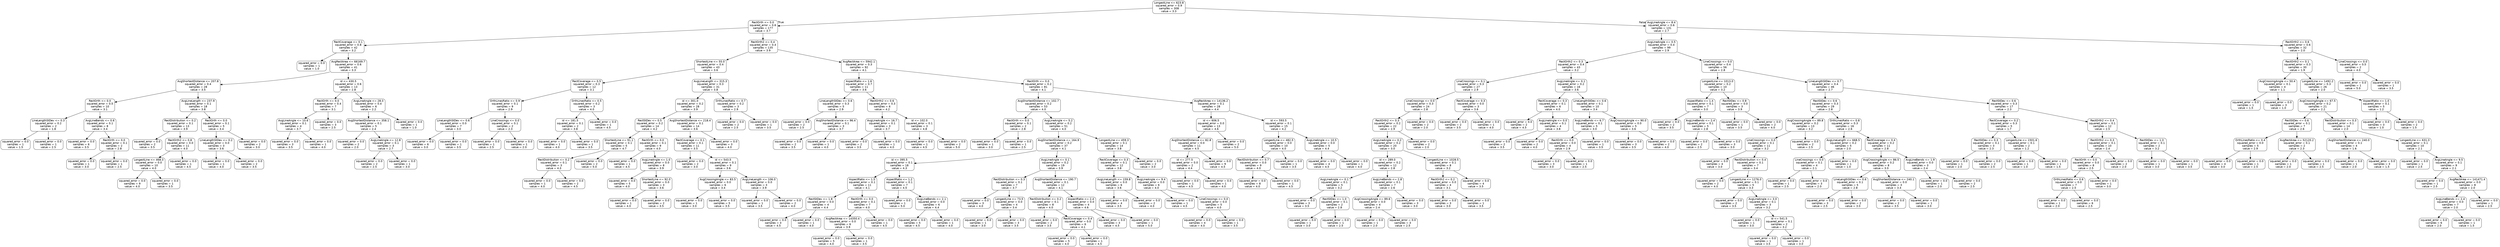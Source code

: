digraph Tree {
node [shape=box, style="rounded", color="black", fontname="helvetica"] ;
edge [fontname="helvetica"] ;
0 [label="LongestLine <= 623.8\nsquared_error = 0.9\nsamples = 308\nvalue = 3.3"] ;
1 [label="RectOrth <= 0.0\nsquared_error = 0.6\nsamples = 177\nvalue = 3.7"] ;
0 -> 1 [labeldistance=2.5, labelangle=45, headlabel="True"] ;
2 [label="RectCoverage <= 0.1\nsquared_error = 0.8\nsamples = 42\nvalue = 3.2"] ;
1 -> 2 ;
3 [label="squared_error = 0.0\nsamples = 1\nvalue = 1.0"] ;
2 -> 3 ;
4 [label="AvgRectArea <= 66169.7\nsquared_error = 0.6\nsamples = 41\nvalue = 3.3"] ;
2 -> 4 ;
5 [label="AvgShortestDistance <= 207.8\nsquared_error = 0.4\nsamples = 28\nvalue = 3.5"] ;
4 -> 5 ;
6 [label="RectOrth <= 0.0\nsquared_error = 0.5\nsamples = 10\nvalue = 3.1"] ;
5 -> 6 ;
7 [label="LineLengthStDev <= 0.3\nsquared_error = 0.2\nsamples = 2\nvalue = 1.8"] ;
6 -> 7 ;
8 [label="squared_error = 0.0\nsamples = 1\nvalue = 1.5"] ;
7 -> 8 ;
9 [label="squared_error = 0.0\nsamples = 1\nvalue = 2.5"] ;
7 -> 9 ;
10 [label="AvgLineBends <= 0.6\nsquared_error = 0.1\nsamples = 8\nvalue = 3.4"] ;
6 -> 10 ;
11 [label="squared_error = 0.0\nsamples = 6\nvalue = 3.5"] ;
10 -> 11 ;
12 [label="RectOrth <= 0.0\nsquared_error = 0.1\nsamples = 2\nvalue = 2.8"] ;
10 -> 12 ;
13 [label="squared_error = 0.0\nsamples = 1\nvalue = 3.0"] ;
12 -> 13 ;
14 [label="squared_error = 0.0\nsamples = 1\nvalue = 2.5"] ;
12 -> 14 ;
15 [label="AvgLineLength <= 237.9\nsquared_error = 0.1\nsamples = 18\nvalue = 3.8"] ;
5 -> 15 ;
16 [label="RectDistribution <= 0.2\nsquared_error = 0.1\nsamples = 13\nvalue = 3.9"] ;
15 -> 16 ;
17 [label="squared_error = 0.0\nsamples = 2\nvalue = 3.5"] ;
16 -> 17 ;
18 [label="RectOrth2 <= 0.8\nsquared_error = 0.0\nsamples = 11\nvalue = 4.0"] ;
16 -> 18 ;
19 [label="LongestLine <= 468.3\nsquared_error = 0.0\nsamples = 10\nvalue = 4.0"] ;
18 -> 19 ;
20 [label="squared_error = 0.0\nsamples = 9\nvalue = 4.0"] ;
19 -> 20 ;
21 [label="squared_error = 0.0\nsamples = 1\nvalue = 3.5"] ;
19 -> 21 ;
22 [label="squared_error = 0.0\nsamples = 1\nvalue = 4.5"] ;
18 -> 22 ;
23 [label="RectOrth <= 0.0\nsquared_error = 0.1\nsamples = 5\nvalue = 3.4"] ;
15 -> 23 ;
24 [label="LineLengthStDev <= 0.2\nsquared_error = 0.0\nsamples = 3\nvalue = 3.6"] ;
23 -> 24 ;
25 [label="squared_error = 0.0\nsamples = 1\nvalue = 4.0"] ;
24 -> 25 ;
26 [label="squared_error = 0.0\nsamples = 2\nvalue = 3.5"] ;
24 -> 26 ;
27 [label="squared_error = 0.0\nsamples = 2\nvalue = 3.0"] ;
23 -> 27 ;
28 [label="id <= 430.5\nsquared_error = 0.6\nsamples = 13\nvalue = 2.8"] ;
4 -> 28 ;
29 [label="RectOrth <= 0.0\nsquared_error = 0.4\nsamples = 7\nvalue = 3.1"] ;
28 -> 29 ;
30 [label="AvgLineAngle <= 10.6\nsquared_error = 0.1\nsamples = 4\nvalue = 3.7"] ;
29 -> 30 ;
31 [label="squared_error = 0.0\nsamples = 3\nvalue = 3.5"] ;
30 -> 31 ;
32 [label="squared_error = 0.0\nsamples = 1\nvalue = 4.0"] ;
30 -> 32 ;
33 [label="squared_error = 0.0\nsamples = 3\nvalue = 2.5"] ;
29 -> 33 ;
34 [label="AvgLineAngle <= 28.3\nsquared_error = 0.4\nsamples = 6\nvalue = 2.2"] ;
28 -> 34 ;
35 [label="AvgShortestDistance <= 358.1\nsquared_error = 0.1\nsamples = 5\nvalue = 2.4"] ;
34 -> 35 ;
36 [label="squared_error = 0.0\nsamples = 2\nvalue = 2.0"] ;
35 -> 36 ;
37 [label="AvgLineAngle <= 12.8\nsquared_error = 0.1\nsamples = 3\nvalue = 2.7"] ;
35 -> 37 ;
38 [label="squared_error = 0.0\nsamples = 2\nvalue = 2.5"] ;
37 -> 38 ;
39 [label="squared_error = 0.0\nsamples = 1\nvalue = 3.0"] ;
37 -> 39 ;
40 [label="squared_error = 0.0\nsamples = 1\nvalue = 1.0"] ;
34 -> 40 ;
41 [label="RectOrth2 <= 0.4\nsquared_error = 0.4\nsamples = 135\nvalue = 3.9"] ;
1 -> 41 ;
42 [label="ShortestLine <= 55.0\nsquared_error = 0.4\nsamples = 43\nvalue = 3.6"] ;
41 -> 42 ;
43 [label="RectCoverage <= 0.5\nsquared_error = 0.3\nsamples = 12\nvalue = 3.1"] ;
42 -> 43 ;
44 [label="OrthLinesRatio <= 0.9\nsquared_error = 0.1\nsamples = 9\nvalue = 2.9"] ;
43 -> 44 ;
45 [label="LineLengthStDev <= 0.6\nsquared_error = 0.0\nsamples = 7\nvalue = 3.0"] ;
44 -> 45 ;
46 [label="squared_error = 0.0\nsamples = 6\nvalue = 3.0"] ;
45 -> 46 ;
47 [label="squared_error = 0.0\nsamples = 1\nvalue = 3.5"] ;
45 -> 47 ;
48 [label="LineCrossings <= 0.0\nsquared_error = 0.1\nsamples = 2\nvalue = 2.3"] ;
44 -> 48 ;
49 [label="squared_error = 0.0\nsamples = 1\nvalue = 2.5"] ;
48 -> 49 ;
50 [label="squared_error = 0.0\nsamples = 1\nvalue = 2.0"] ;
48 -> 50 ;
51 [label="OrthLinesRatio <= 0.5\nsquared_error = 0.2\nsamples = 3\nvalue = 4.0"] ;
43 -> 51 ;
52 [label="id <= 181.5\nsquared_error = 0.1\nsamples = 2\nvalue = 3.8"] ;
51 -> 52 ;
53 [label="squared_error = 0.0\nsamples = 1\nvalue = 4.0"] ;
52 -> 53 ;
54 [label="squared_error = 0.0\nsamples = 1\nvalue = 3.5"] ;
52 -> 54 ;
55 [label="squared_error = 0.0\nsamples = 1\nvalue = 4.5"] ;
51 -> 55 ;
56 [label="AvgLineLength <= 315.3\nsquared_error = 0.3\nsamples = 31\nvalue = 3.8"] ;
42 -> 56 ;
57 [label="id <= 301.0\nsquared_error = 0.2\nsamples = 28\nvalue = 3.9"] ;
56 -> 57 ;
58 [label="RectStDev <= 0.5\nsquared_error = 0.2\nsamples = 14\nvalue = 4.2"] ;
57 -> 58 ;
59 [label="ShortestLine <= 91.1\nsquared_error = 0.1\nsamples = 5\nvalue = 4.7"] ;
58 -> 59 ;
60 [label="RectDistribution <= 0.2\nsquared_error = 0.1\nsamples = 3\nvalue = 4.3"] ;
59 -> 60 ;
61 [label="squared_error = 0.0\nsamples = 1\nvalue = 4.0"] ;
60 -> 61 ;
62 [label="squared_error = 0.0\nsamples = 2\nvalue = 4.5"] ;
60 -> 62 ;
63 [label="squared_error = 0.0\nsamples = 2\nvalue = 5.0"] ;
59 -> 63 ;
64 [label="RectOrth <= 0.0\nsquared_error = 0.1\nsamples = 9\nvalue = 4.0"] ;
58 -> 64 ;
65 [label="squared_error = 0.0\nsamples = 1\nvalue = 4.5"] ;
64 -> 65 ;
66 [label="AvgLineAngle <= 1.0\nsquared_error = 0.0\nsamples = 8\nvalue = 3.9"] ;
64 -> 66 ;
67 [label="squared_error = 0.0\nsamples = 5\nvalue = 4.0"] ;
66 -> 67 ;
68 [label="ShortestLine <= 92.0\nsquared_error = 0.0\nsamples = 3\nvalue = 3.6"] ;
66 -> 68 ;
69 [label="squared_error = 0.0\nsamples = 1\nvalue = 4.0"] ;
68 -> 69 ;
70 [label="squared_error = 0.0\nsamples = 2\nvalue = 3.5"] ;
68 -> 70 ;
71 [label="AvgShortestDistance <= 218.4\nsquared_error = 0.1\nsamples = 14\nvalue = 3.6"] ;
57 -> 71 ;
72 [label="RectCoverage <= 0.1\nsquared_error = 0.1\nsamples = 11\nvalue = 3.5"] ;
71 -> 72 ;
73 [label="squared_error = 0.0\nsamples = 2\nvalue = 3.0"] ;
72 -> 73 ;
74 [label="id <= 543.5\nsquared_error = 0.1\nsamples = 9\nvalue = 3.6"] ;
72 -> 74 ;
75 [label="AvgCrossingAngle <= 83.5\nsquared_error = 0.0\nsamples = 6\nvalue = 3.4"] ;
74 -> 75 ;
76 [label="squared_error = 0.0\nsamples = 1\nvalue = 3.0"] ;
75 -> 76 ;
77 [label="squared_error = 0.0\nsamples = 5\nvalue = 3.5"] ;
75 -> 77 ;
78 [label="AvgLineLength <= 106.0\nsquared_error = 0.0\nsamples = 3\nvalue = 3.9"] ;
74 -> 78 ;
79 [label="squared_error = 0.0\nsamples = 1\nvalue = 3.5"] ;
78 -> 79 ;
80 [label="squared_error = 0.0\nsamples = 2\nvalue = 4.0"] ;
78 -> 80 ;
81 [label="squared_error = 0.0\nsamples = 3\nvalue = 4.0"] ;
71 -> 81 ;
82 [label="OrthLinesRatio <= 0.7\nsquared_error = 0.2\nsamples = 3\nvalue = 2.9"] ;
56 -> 82 ;
83 [label="squared_error = 0.0\nsamples = 2\nvalue = 2.5"] ;
82 -> 83 ;
84 [label="squared_error = 0.0\nsamples = 1\nvalue = 3.5"] ;
82 -> 84 ;
85 [label="AvgRectArea <= 5942.1\nsquared_error = 0.3\nsamples = 92\nvalue = 4.1"] ;
41 -> 85 ;
86 [label="AspectRatio <= 1.6\nsquared_error = 0.7\nsamples = 11\nvalue = 3.6"] ;
85 -> 86 ;
87 [label="LineLengthStDev <= 0.6\nsquared_error = 0.3\nsamples = 5\nvalue = 2.9"] ;
86 -> 87 ;
88 [label="squared_error = 0.0\nsamples = 2\nvalue = 2.5"] ;
87 -> 88 ;
89 [label="AvgShortestDistance <= 96.4\nsquared_error = 0.1\nsamples = 3\nvalue = 3.7"] ;
87 -> 89 ;
90 [label="squared_error = 0.0\nsamples = 2\nvalue = 3.5"] ;
89 -> 90 ;
91 [label="squared_error = 0.0\nsamples = 1\nvalue = 4.0"] ;
89 -> 91 ;
92 [label="RectOrth2 <= 0.6\nsquared_error = 0.3\nsamples = 6\nvalue = 4.2"] ;
86 -> 92 ;
93 [label="AvgLineAngle <= 16.7\nsquared_error = 0.1\nsamples = 3\nvalue = 3.7"] ;
92 -> 93 ;
94 [label="squared_error = 0.0\nsamples = 2\nvalue = 3.5"] ;
93 -> 94 ;
95 [label="squared_error = 0.0\nsamples = 1\nvalue = 4.0"] ;
93 -> 95 ;
96 [label="id <= 102.0\nsquared_error = 0.1\nsamples = 3\nvalue = 4.8"] ;
92 -> 96 ;
97 [label="squared_error = 0.0\nsamples = 1\nvalue = 4.5"] ;
96 -> 97 ;
98 [label="squared_error = 0.0\nsamples = 2\nvalue = 5.0"] ;
96 -> 98 ;
99 [label="RectOrth <= 0.0\nsquared_error = 0.2\nsamples = 81\nvalue = 4.1"] ;
85 -> 99 ;
100 [label="AvgShortestDistance <= 102.7\nsquared_error = 0.2\nsamples = 53\nvalue = 4.0"] ;
99 -> 100 ;
101 [label="RectOrth <= 0.0\nsquared_error = 0.1\nsamples = 2\nvalue = 2.8"] ;
100 -> 101 ;
102 [label="squared_error = 0.0\nsamples = 1\nvalue = 3.0"] ;
101 -> 102 ;
103 [label="squared_error = 0.0\nsamples = 1\nvalue = 2.5"] ;
101 -> 103 ;
104 [label="AvgLineAngle <= 5.2\nsquared_error = 0.2\nsamples = 51\nvalue = 4.0"] ;
100 -> 104 ;
105 [label="AvgShortestDistance <= 164.9\nsquared_error = 0.2\nsamples = 37\nvalue = 4.1"] ;
104 -> 105 ;
106 [label="id <= 395.5\nsquared_error = 0.1\nsamples = 18\nvalue = 4.3"] ;
105 -> 106 ;
107 [label="AspectRatio <= 1.5\nsquared_error = 0.1\nsamples = 11\nvalue = 4.1"] ;
106 -> 107 ;
108 [label="RectStDev <= 1.8\nsquared_error = 0.0\nsamples = 4\nvalue = 4.4"] ;
107 -> 108 ;
109 [label="squared_error = 0.0\nsamples = 3\nvalue = 4.5"] ;
108 -> 109 ;
110 [label="squared_error = 0.0\nsamples = 1\nvalue = 4.0"] ;
108 -> 110 ;
111 [label="RectOrth <= 0.0\nsquared_error = 0.1\nsamples = 7\nvalue = 4.0"] ;
107 -> 111 ;
112 [label="AvgRectArea <= 14350.4\nsquared_error = 0.0\nsamples = 6\nvalue = 3.9"] ;
111 -> 112 ;
113 [label="squared_error = 0.0\nsamples = 5\nvalue = 4.0"] ;
112 -> 113 ;
114 [label="squared_error = 0.0\nsamples = 1\nvalue = 3.5"] ;
112 -> 114 ;
115 [label="squared_error = 0.0\nsamples = 1\nvalue = 4.5"] ;
111 -> 115 ;
116 [label="AspectRatio <= 1.2\nsquared_error = 0.1\nsamples = 7\nvalue = 4.5"] ;
106 -> 116 ;
117 [label="squared_error = 0.0\nsamples = 1\nvalue = 5.0"] ;
116 -> 117 ;
118 [label="AvgLineBends <= 2.1\nsquared_error = 0.0\nsamples = 6\nvalue = 4.4"] ;
116 -> 118 ;
119 [label="squared_error = 0.0\nsamples = 5\nvalue = 4.5"] ;
118 -> 119 ;
120 [label="squared_error = 0.0\nsamples = 1\nvalue = 4.0"] ;
118 -> 120 ;
121 [label="AvgLineAngle <= 0.1\nsquared_error = 0.2\nsamples = 19\nvalue = 3.9"] ;
105 -> 121 ;
122 [label="RectDistribution <= 0.3\nsquared_error = 0.1\nsamples = 7\nvalue = 3.7"] ;
121 -> 122 ;
123 [label="squared_error = 0.0\nsamples = 3\nvalue = 4.0"] ;
122 -> 123 ;
124 [label="LongestLine <= 73.5\nsquared_error = 0.0\nsamples = 4\nvalue = 3.4"] ;
122 -> 124 ;
125 [label="squared_error = 0.0\nsamples = 1\nvalue = 3.0"] ;
124 -> 125 ;
126 [label="squared_error = 0.0\nsamples = 3\nvalue = 3.5"] ;
124 -> 126 ;
127 [label="AvgShortestDistance <= 190.7\nsquared_error = 0.1\nsamples = 12\nvalue = 4.1"] ;
121 -> 127 ;
128 [label="RectDistribution <= 0.2\nsquared_error = 0.1\nsamples = 8\nvalue = 4.0"] ;
127 -> 128 ;
129 [label="squared_error = 0.0\nsamples = 2\nvalue = 3.5"] ;
128 -> 129 ;
130 [label="RectCoverage <= 0.4\nsquared_error = 0.0\nsamples = 6\nvalue = 4.1"] ;
128 -> 130 ;
131 [label="squared_error = 0.0\nsamples = 5\nvalue = 4.0"] ;
130 -> 131 ;
132 [label="squared_error = 0.0\nsamples = 1\nvalue = 4.5"] ;
130 -> 132 ;
133 [label="AspectRatio <= 2.4\nsquared_error = 0.0\nsamples = 4\nvalue = 4.6"] ;
127 -> 133 ;
134 [label="squared_error = 0.0\nsamples = 3\nvalue = 4.5"] ;
133 -> 134 ;
135 [label="squared_error = 0.0\nsamples = 1\nvalue = 5.0"] ;
133 -> 135 ;
136 [label="LongestLine <= 459.3\nsquared_error = 0.1\nsamples = 14\nvalue = 3.8"] ;
104 -> 136 ;
137 [label="RectCoverage <= 0.3\nsquared_error = 0.1\nsamples = 12\nvalue = 3.8"] ;
136 -> 137 ;
138 [label="AvgLineLength <= 159.8\nsquared_error = 0.0\nsamples = 6\nvalue = 3.6"] ;
137 -> 138 ;
139 [label="squared_error = 0.0\nsamples = 4\nvalue = 3.5"] ;
138 -> 139 ;
140 [label="squared_error = 0.0\nsamples = 2\nvalue = 4.0"] ;
138 -> 140 ;
141 [label="AvgLineAngle <= 9.4\nsquared_error = 0.0\nsamples = 6\nvalue = 4.0"] ;
137 -> 141 ;
142 [label="squared_error = 0.0\nsamples = 1\nvalue = 4.5"] ;
141 -> 142 ;
143 [label="LineCrossings <= 0.0\nsquared_error = 0.0\nsamples = 5\nvalue = 4.0"] ;
141 -> 143 ;
144 [label="squared_error = 0.0\nsamples = 4\nvalue = 4.0"] ;
143 -> 144 ;
145 [label="squared_error = 0.0\nsamples = 1\nvalue = 3.5"] ;
143 -> 145 ;
146 [label="squared_error = 0.0\nsamples = 2\nvalue = 3.0"] ;
136 -> 146 ;
147 [label="AvgRectArea <= 14136.2\nsquared_error = 0.1\nsamples = 28\nvalue = 4.4"] ;
99 -> 147 ;
148 [label="id <= 606.5\nsquared_error = 0.0\nsamples = 13\nvalue = 4.6"] ;
147 -> 148 ;
149 [label="AvgShortestDistance <= 82.8\nsquared_error = 0.0\nsamples = 11\nvalue = 4.5"] ;
148 -> 149 ;
150 [label="id <= 277.5\nsquared_error = 0.0\nsamples = 2\nvalue = 4.4"] ;
149 -> 150 ;
151 [label="squared_error = 0.0\nsamples = 1\nvalue = 4.5"] ;
150 -> 151 ;
152 [label="squared_error = 0.0\nsamples = 1\nvalue = 4.0"] ;
150 -> 152 ;
153 [label="squared_error = 0.0\nsamples = 9\nvalue = 4.5"] ;
149 -> 153 ;
154 [label="squared_error = 0.0\nsamples = 2\nvalue = 5.0"] ;
148 -> 154 ;
155 [label="id <= 593.5\nsquared_error = 0.1\nsamples = 15\nvalue = 4.2"] ;
147 -> 155 ;
156 [label="LongestLine <= 482.5\nsquared_error = 0.0\nsamples = 10\nvalue = 4.0"] ;
155 -> 156 ;
157 [label="RectDistribution <= 0.7\nsquared_error = 0.0\nsamples = 9\nvalue = 4.0"] ;
156 -> 157 ;
158 [label="squared_error = 0.0\nsamples = 8\nvalue = 4.0"] ;
157 -> 158 ;
159 [label="squared_error = 0.0\nsamples = 1\nvalue = 4.5"] ;
157 -> 159 ;
160 [label="squared_error = 0.0\nsamples = 1\nvalue = 3.5"] ;
156 -> 160 ;
161 [label="AvgLineAngle <= 10.5\nsquared_error = 0.0\nsamples = 5\nvalue = 4.4"] ;
155 -> 161 ;
162 [label="squared_error = 0.0\nsamples = 4\nvalue = 4.5"] ;
161 -> 162 ;
163 [label="squared_error = 0.0\nsamples = 1\nvalue = 4.0"] ;
161 -> 163 ;
164 [label="AvgLineAngle <= 8.4\nsquared_error = 0.6\nsamples = 131\nvalue = 2.7"] ;
0 -> 164 [labeldistance=2.5, labelangle=-45, headlabel="False"] ;
165 [label="AvgLineAngle <= 0.5\nsquared_error = 0.4\nsamples = 99\nvalue = 2.9"] ;
164 -> 165 ;
166 [label="RectOrth2 <= 0.3\nsquared_error = 0.4\nsamples = 43\nvalue = 3.2"] ;
165 -> 166 ;
167 [label="LineCrossings <= 0.1\nsquared_error = 0.3\nsamples = 27\nvalue = 2.9"] ;
166 -> 167 ;
168 [label="LineCrossings <= 0.0\nsquared_error = 0.3\nsamples = 24\nvalue = 2.8"] ;
167 -> 168 ;
169 [label="RectOrth2 <= 0.3\nsquared_error = 0.2\nsamples = 22\nvalue = 2.9"] ;
168 -> 169 ;
170 [label="AvgLineAngle <= 0.2\nsquared_error = 0.2\nsamples = 20\nvalue = 3.0"] ;
169 -> 170 ;
171 [label="id <= 289.0\nsquared_error = 0.2\nsamples = 12\nvalue = 2.8"] ;
170 -> 171 ;
172 [label="AvgLineAngle <= 0.1\nsquared_error = 0.1\nsamples = 5\nvalue = 3.2"] ;
171 -> 172 ;
173 [label="squared_error = 0.0\nsamples = 3\nvalue = 3.5"] ;
172 -> 173 ;
174 [label="RectStDev <= 1.0\nsquared_error = 0.1\nsamples = 2\nvalue = 2.8"] ;
172 -> 174 ;
175 [label="squared_error = 0.0\nsamples = 1\nvalue = 3.0"] ;
174 -> 175 ;
176 [label="squared_error = 0.0\nsamples = 1\nvalue = 2.5"] ;
174 -> 176 ;
177 [label="AvgLineBends <= 2.8\nsquared_error = 0.1\nsamples = 7\nvalue = 2.6"] ;
171 -> 177 ;
178 [label="AvgCrossingAngle <= 89.6\nsquared_error = 0.0\nsamples = 4\nvalue = 2.4"] ;
177 -> 178 ;
179 [label="squared_error = 0.0\nsamples = 1\nvalue = 2.0"] ;
178 -> 179 ;
180 [label="squared_error = 0.0\nsamples = 3\nvalue = 2.5"] ;
178 -> 180 ;
181 [label="squared_error = 0.0\nsamples = 3\nvalue = 3.0"] ;
177 -> 181 ;
182 [label="LongestLine <= 1028.5\nsquared_error = 0.1\nsamples = 8\nvalue = 3.2"] ;
170 -> 182 ;
183 [label="RectOrth2 <= 0.2\nsquared_error = 0.0\nsamples = 4\nvalue = 3.1"] ;
182 -> 183 ;
184 [label="squared_error = 0.0\nsamples = 3\nvalue = 3.0"] ;
183 -> 184 ;
185 [label="squared_error = 0.0\nsamples = 1\nvalue = 3.5"] ;
183 -> 185 ;
186 [label="squared_error = 0.0\nsamples = 4\nvalue = 3.5"] ;
182 -> 186 ;
187 [label="squared_error = 0.0\nsamples = 2\nvalue = 2.0"] ;
169 -> 187 ;
188 [label="squared_error = 0.0\nsamples = 2\nvalue = 2.0"] ;
168 -> 188 ;
189 [label="RectCoverage <= 0.3\nsquared_error = 0.0\nsamples = 3\nvalue = 3.6"] ;
167 -> 189 ;
190 [label="squared_error = 0.0\nsamples = 2\nvalue = 3.5"] ;
189 -> 190 ;
191 [label="squared_error = 0.0\nsamples = 1\nvalue = 4.0"] ;
189 -> 191 ;
192 [label="AvgLineAngle <= 0.1\nsquared_error = 0.2\nsamples = 16\nvalue = 3.6"] ;
166 -> 192 ;
193 [label="RectCoverage <= 0.3\nsquared_error = 0.1\nsamples = 6\nvalue = 4.0"] ;
192 -> 193 ;
194 [label="squared_error = 0.0\nsamples = 2\nvalue = 4.5"] ;
193 -> 194 ;
195 [label="AvgLineAngle <= 0.0\nsquared_error = 0.1\nsamples = 4\nvalue = 3.8"] ;
193 -> 195 ;
196 [label="squared_error = 0.0\nsamples = 2\nvalue = 3.5"] ;
195 -> 196 ;
197 [label="squared_error = 0.0\nsamples = 2\nvalue = 4.0"] ;
195 -> 197 ;
198 [label="LineLengthStDev <= 0.6\nsquared_error = 0.1\nsamples = 10\nvalue = 3.4"] ;
192 -> 198 ;
199 [label="AvgLineBends <= 6.7\nsquared_error = 0.1\nsamples = 5\nvalue = 3.0"] ;
198 -> 199 ;
200 [label="RectOrth <= 0.0\nsquared_error = 0.0\nsamples = 4\nvalue = 2.9"] ;
199 -> 200 ;
201 [label="squared_error = 0.0\nsamples = 3\nvalue = 3.0"] ;
200 -> 201 ;
202 [label="squared_error = 0.0\nsamples = 1\nvalue = 2.5"] ;
200 -> 202 ;
203 [label="squared_error = 0.0\nsamples = 1\nvalue = 3.5"] ;
199 -> 203 ;
204 [label="AvgCrossingAngle <= 90.0\nsquared_error = 0.0\nsamples = 5\nvalue = 3.6"] ;
198 -> 204 ;
205 [label="squared_error = 0.0\nsamples = 3\nvalue = 3.5"] ;
204 -> 205 ;
206 [label="squared_error = 0.0\nsamples = 2\nvalue = 4.0"] ;
204 -> 206 ;
207 [label="LineCrossings <= 0.0\nsquared_error = 0.4\nsamples = 56\nvalue = 2.8"] ;
165 -> 207 ;
208 [label="LongestLine <= 1013.0\nsquared_error = 0.2\nsamples = 10\nvalue = 3.2"] ;
207 -> 208 ;
209 [label="AspectRatio <= 1.4\nsquared_error = 0.1\nsamples = 7\nvalue = 3.0"] ;
208 -> 209 ;
210 [label="squared_error = 0.0\nsamples = 2\nvalue = 3.5"] ;
209 -> 210 ;
211 [label="AvgLineBends <= 2.4\nsquared_error = 0.1\nsamples = 5\nvalue = 2.8"] ;
209 -> 211 ;
212 [label="squared_error = 0.0\nsamples = 2\nvalue = 2.5"] ;
211 -> 212 ;
213 [label="squared_error = 0.0\nsamples = 3\nvalue = 3.0"] ;
211 -> 213 ;
214 [label="RectStDev <= 0.8\nsquared_error = 0.0\nsamples = 3\nvalue = 3.9"] ;
208 -> 214 ;
215 [label="squared_error = 0.0\nsamples = 1\nvalue = 3.5"] ;
214 -> 215 ;
216 [label="squared_error = 0.0\nsamples = 2\nvalue = 4.0"] ;
214 -> 216 ;
217 [label="LineLengthStDev <= 0.7\nsquared_error = 0.4\nsamples = 46\nvalue = 2.7"] ;
207 -> 217 ;
218 [label="RectStDev <= 0.6\nsquared_error = 0.3\nsamples = 29\nvalue = 2.8"] ;
217 -> 218 ;
219 [label="AvgCrossingAngle <= 89.8\nsquared_error = 0.2\nsamples = 13\nvalue = 3.2"] ;
218 -> 219 ;
220 [label="LineCrossings <= 0.0\nsquared_error = 0.1\nsamples = 11\nvalue = 3.2"] ;
219 -> 220 ;
221 [label="squared_error = 0.0\nsamples = 4\nvalue = 3.0"] ;
220 -> 221 ;
222 [label="RectDistribution <= 0.4\nsquared_error = 0.1\nsamples = 7\nvalue = 3.4"] ;
220 -> 222 ;
223 [label="squared_error = 0.0\nsamples = 2\nvalue = 4.0"] ;
222 -> 223 ;
224 [label="LongestLine <= 1276.0\nsquared_error = 0.1\nsamples = 5\nvalue = 3.3"] ;
222 -> 224 ;
225 [label="squared_error = 0.0\nsamples = 2\nvalue = 3.5"] ;
224 -> 225 ;
226 [label="AvgLineAngle <= 3.0\nsquared_error = 0.1\nsamples = 3\nvalue = 3.2"] ;
224 -> 226 ;
227 [label="squared_error = 0.0\nsamples = 1\nvalue = 3.0"] ;
226 -> 227 ;
228 [label="id <= 541.5\nsquared_error = 0.1\nsamples = 2\nvalue = 3.2"] ;
226 -> 228 ;
229 [label="squared_error = 0.0\nsamples = 1\nvalue = 3.5"] ;
228 -> 229 ;
230 [label="squared_error = 0.0\nsamples = 1\nvalue = 3.0"] ;
228 -> 230 ;
231 [label="squared_error = 0.0\nsamples = 2\nvalue = 2.5"] ;
219 -> 231 ;
232 [label="OrthLinesRatio <= 0.8\nsquared_error = 0.3\nsamples = 16\nvalue = 2.6"] ;
218 -> 232 ;
233 [label="AvgLineLength <= 668.5\nsquared_error = 0.2\nsamples = 5\nvalue = 2.0"] ;
232 -> 233 ;
234 [label="LineCrossings <= 0.0\nsquared_error = 0.1\nsamples = 4\nvalue = 2.1"] ;
233 -> 234 ;
235 [label="squared_error = 0.0\nsamples = 1\nvalue = 2.5"] ;
234 -> 235 ;
236 [label="squared_error = 0.0\nsamples = 3\nvalue = 2.0"] ;
234 -> 236 ;
237 [label="squared_error = 0.0\nsamples = 1\nvalue = 1.0"] ;
233 -> 237 ;
238 [label="RectCoverage <= 0.4\nsquared_error = 0.2\nsamples = 11\nvalue = 2.8"] ;
232 -> 238 ;
239 [label="AvgCrossingAngle <= 86.5\nsquared_error = 0.2\nsamples = 8\nvalue = 3.0"] ;
238 -> 239 ;
240 [label="LineLengthStDev <= 0.6\nsquared_error = 0.1\nsamples = 5\nvalue = 2.8"] ;
239 -> 240 ;
241 [label="squared_error = 0.0\nsamples = 3\nvalue = 2.5"] ;
240 -> 241 ;
242 [label="squared_error = 0.0\nsamples = 2\nvalue = 3.0"] ;
240 -> 242 ;
243 [label="AvgShortestDistance <= 240.1\nsquared_error = 0.0\nsamples = 3\nvalue = 3.4"] ;
239 -> 243 ;
244 [label="squared_error = 0.0\nsamples = 2\nvalue = 3.5"] ;
243 -> 244 ;
245 [label="squared_error = 0.0\nsamples = 1\nvalue = 3.0"] ;
243 -> 245 ;
246 [label="AvgLineBends <= 1.9\nsquared_error = 0.0\nsamples = 3\nvalue = 2.4"] ;
238 -> 246 ;
247 [label="squared_error = 0.0\nsamples = 1\nvalue = 2.0"] ;
246 -> 247 ;
248 [label="squared_error = 0.0\nsamples = 2\nvalue = 2.5"] ;
246 -> 248 ;
249 [label="RectStDev <= 0.6\nsquared_error = 0.3\nsamples = 17\nvalue = 2.3"] ;
217 -> 249 ;
250 [label="RectCoverage <= 0.2\nsquared_error = 0.3\nsamples = 5\nvalue = 1.7"] ;
249 -> 250 ;
251 [label="RectStDev <= 0.3\nsquared_error = 0.1\nsamples = 3\nvalue = 2.3"] ;
250 -> 251 ;
252 [label="squared_error = 0.0\nsamples = 1\nvalue = 2.0"] ;
251 -> 252 ;
253 [label="squared_error = 0.0\nsamples = 2\nvalue = 2.5"] ;
251 -> 253 ;
254 [label="LongestLine <= 1501.6\nsquared_error = 0.1\nsamples = 2\nvalue = 1.2"] ;
250 -> 254 ;
255 [label="squared_error = 0.0\nsamples = 1\nvalue = 1.0"] ;
254 -> 255 ;
256 [label="squared_error = 0.0\nsamples = 1\nvalue = 1.5"] ;
254 -> 256 ;
257 [label="RectOrth2 <= 0.4\nsquared_error = 0.1\nsamples = 12\nvalue = 2.5"] ;
249 -> 257 ;
258 [label="RectOrth2 <= 0.3\nsquared_error = 0.1\nsamples = 10\nvalue = 2.4"] ;
257 -> 258 ;
259 [label="RectOrth <= 0.0\nsquared_error = 0.0\nsamples = 8\nvalue = 2.5"] ;
258 -> 259 ;
260 [label="OrthLinesRatio <= 0.6\nsquared_error = 0.0\nsamples = 7\nvalue = 2.5"] ;
259 -> 260 ;
261 [label="squared_error = 0.0\nsamples = 1\nvalue = 2.0"] ;
260 -> 261 ;
262 [label="squared_error = 0.0\nsamples = 6\nvalue = 2.5"] ;
260 -> 262 ;
263 [label="squared_error = 0.0\nsamples = 1\nvalue = 3.0"] ;
259 -> 263 ;
264 [label="squared_error = 0.0\nsamples = 2\nvalue = 2.0"] ;
258 -> 264 ;
265 [label="RectStDev <= 1.3\nsquared_error = 0.1\nsamples = 2\nvalue = 3.2"] ;
257 -> 265 ;
266 [label="squared_error = 0.0\nsamples = 1\nvalue = 3.0"] ;
265 -> 266 ;
267 [label="squared_error = 0.0\nsamples = 1\nvalue = 3.5"] ;
265 -> 267 ;
268 [label="RectOrth2 <= 0.6\nsquared_error = 0.6\nsamples = 32\nvalue = 2.0"] ;
164 -> 268 ;
269 [label="RectOrth2 <= 0.1\nsquared_error = 0.3\nsamples = 30\nvalue = 1.9"] ;
268 -> 269 ;
270 [label="AvgCrossingAngle <= 50.4\nsquared_error = 0.1\nsamples = 4\nvalue = 1.1"] ;
269 -> 270 ;
271 [label="squared_error = 0.0\nsamples = 1\nvalue = 1.5"] ;
270 -> 271 ;
272 [label="squared_error = 0.0\nsamples = 3\nvalue = 1.0"] ;
270 -> 272 ;
273 [label="LongestLine <= 1492.2\nsquared_error = 0.3\nsamples = 26\nvalue = 2.0"] ;
269 -> 273 ;
274 [label="AvgCrossingAngle <= 67.5\nsquared_error = 0.2\nsamples = 21\nvalue = 2.2"] ;
273 -> 274 ;
275 [label="RectStDev <= 0.6\nsquared_error = 0.1\nsamples = 7\nvalue = 2.6"] ;
274 -> 275 ;
276 [label="OrthLinesRatio <= 0.4\nsquared_error = 0.0\nsamples = 5\nvalue = 2.9"] ;
275 -> 276 ;
277 [label="squared_error = 0.0\nsamples = 4\nvalue = 3.0"] ;
276 -> 277 ;
278 [label="squared_error = 0.0\nsamples = 1\nvalue = 2.5"] ;
276 -> 278 ;
279 [label="AvgRectArea <= 52120.2\nsquared_error = 0.1\nsamples = 2\nvalue = 2.3"] ;
275 -> 279 ;
280 [label="squared_error = 0.0\nsamples = 1\nvalue = 2.0"] ;
279 -> 280 ;
281 [label="squared_error = 0.0\nsamples = 1\nvalue = 2.5"] ;
279 -> 281 ;
282 [label="RectDistribution <= 0.3\nsquared_error = 0.1\nsamples = 14\nvalue = 2.0"] ;
274 -> 282 ;
283 [label="AvgShortestDistance <= 240.0\nsquared_error = 0.1\nsamples = 4\nvalue = 1.6"] ;
282 -> 283 ;
284 [label="squared_error = 0.0\nsamples = 1\nvalue = 2.0"] ;
283 -> 284 ;
285 [label="squared_error = 0.0\nsamples = 3\nvalue = 1.5"] ;
283 -> 285 ;
286 [label="LongestLine <= 631.3\nsquared_error = 0.1\nsamples = 10\nvalue = 2.1"] ;
282 -> 286 ;
287 [label="squared_error = 0.0\nsamples = 1\nvalue = 2.5"] ;
286 -> 287 ;
288 [label="AvgLineAngle <= 9.5\nsquared_error = 0.1\nsamples = 9\nvalue = 2.1"] ;
286 -> 288 ;
289 [label="squared_error = 0.0\nsamples = 1\nvalue = 2.5"] ;
288 -> 289 ;
290 [label="AvgRectArea <= 141471.4\nsquared_error = 0.0\nsamples = 8\nvalue = 2.0"] ;
288 -> 290 ;
291 [label="AvgLineBends <= 2.4\nsquared_error = 0.0\nsamples = 7\nvalue = 2.0"] ;
290 -> 291 ;
292 [label="squared_error = 0.0\nsamples = 6\nvalue = 2.0"] ;
291 -> 292 ;
293 [label="squared_error = 0.0\nsamples = 1\nvalue = 1.5"] ;
291 -> 293 ;
294 [label="squared_error = 0.0\nsamples = 1\nvalue = 2.5"] ;
290 -> 294 ;
295 [label="AspectRatio <= 1.0\nsquared_error = 0.1\nsamples = 5\nvalue = 1.2"] ;
273 -> 295 ;
296 [label="squared_error = 0.0\nsamples = 3\nvalue = 1.0"] ;
295 -> 296 ;
297 [label="squared_error = 0.0\nsamples = 2\nvalue = 1.5"] ;
295 -> 297 ;
298 [label="LineCrossings <= 0.0\nsquared_error = 0.5\nsamples = 2\nvalue = 4.0"] ;
268 -> 298 ;
299 [label="squared_error = 0.0\nsamples = 1\nvalue = 5.0"] ;
298 -> 299 ;
300 [label="squared_error = 0.0\nsamples = 1\nvalue = 3.5"] ;
298 -> 300 ;
}